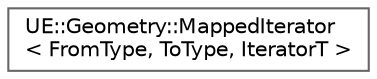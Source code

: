 digraph "Graphical Class Hierarchy"
{
 // INTERACTIVE_SVG=YES
 // LATEX_PDF_SIZE
  bgcolor="transparent";
  edge [fontname=Helvetica,fontsize=10,labelfontname=Helvetica,labelfontsize=10];
  node [fontname=Helvetica,fontsize=10,shape=box,height=0.2,width=0.4];
  rankdir="LR";
  Node0 [id="Node000000",label="UE::Geometry::MappedIterator\l\< FromType, ToType, IteratorT \>",height=0.2,width=0.4,color="grey40", fillcolor="white", style="filled",URL="$d2/dda/classUE_1_1Geometry_1_1MappedIterator.html",tooltip="Wrapper around an object of type IteratorT that provides STL iterator-like semantics,..."];
}

